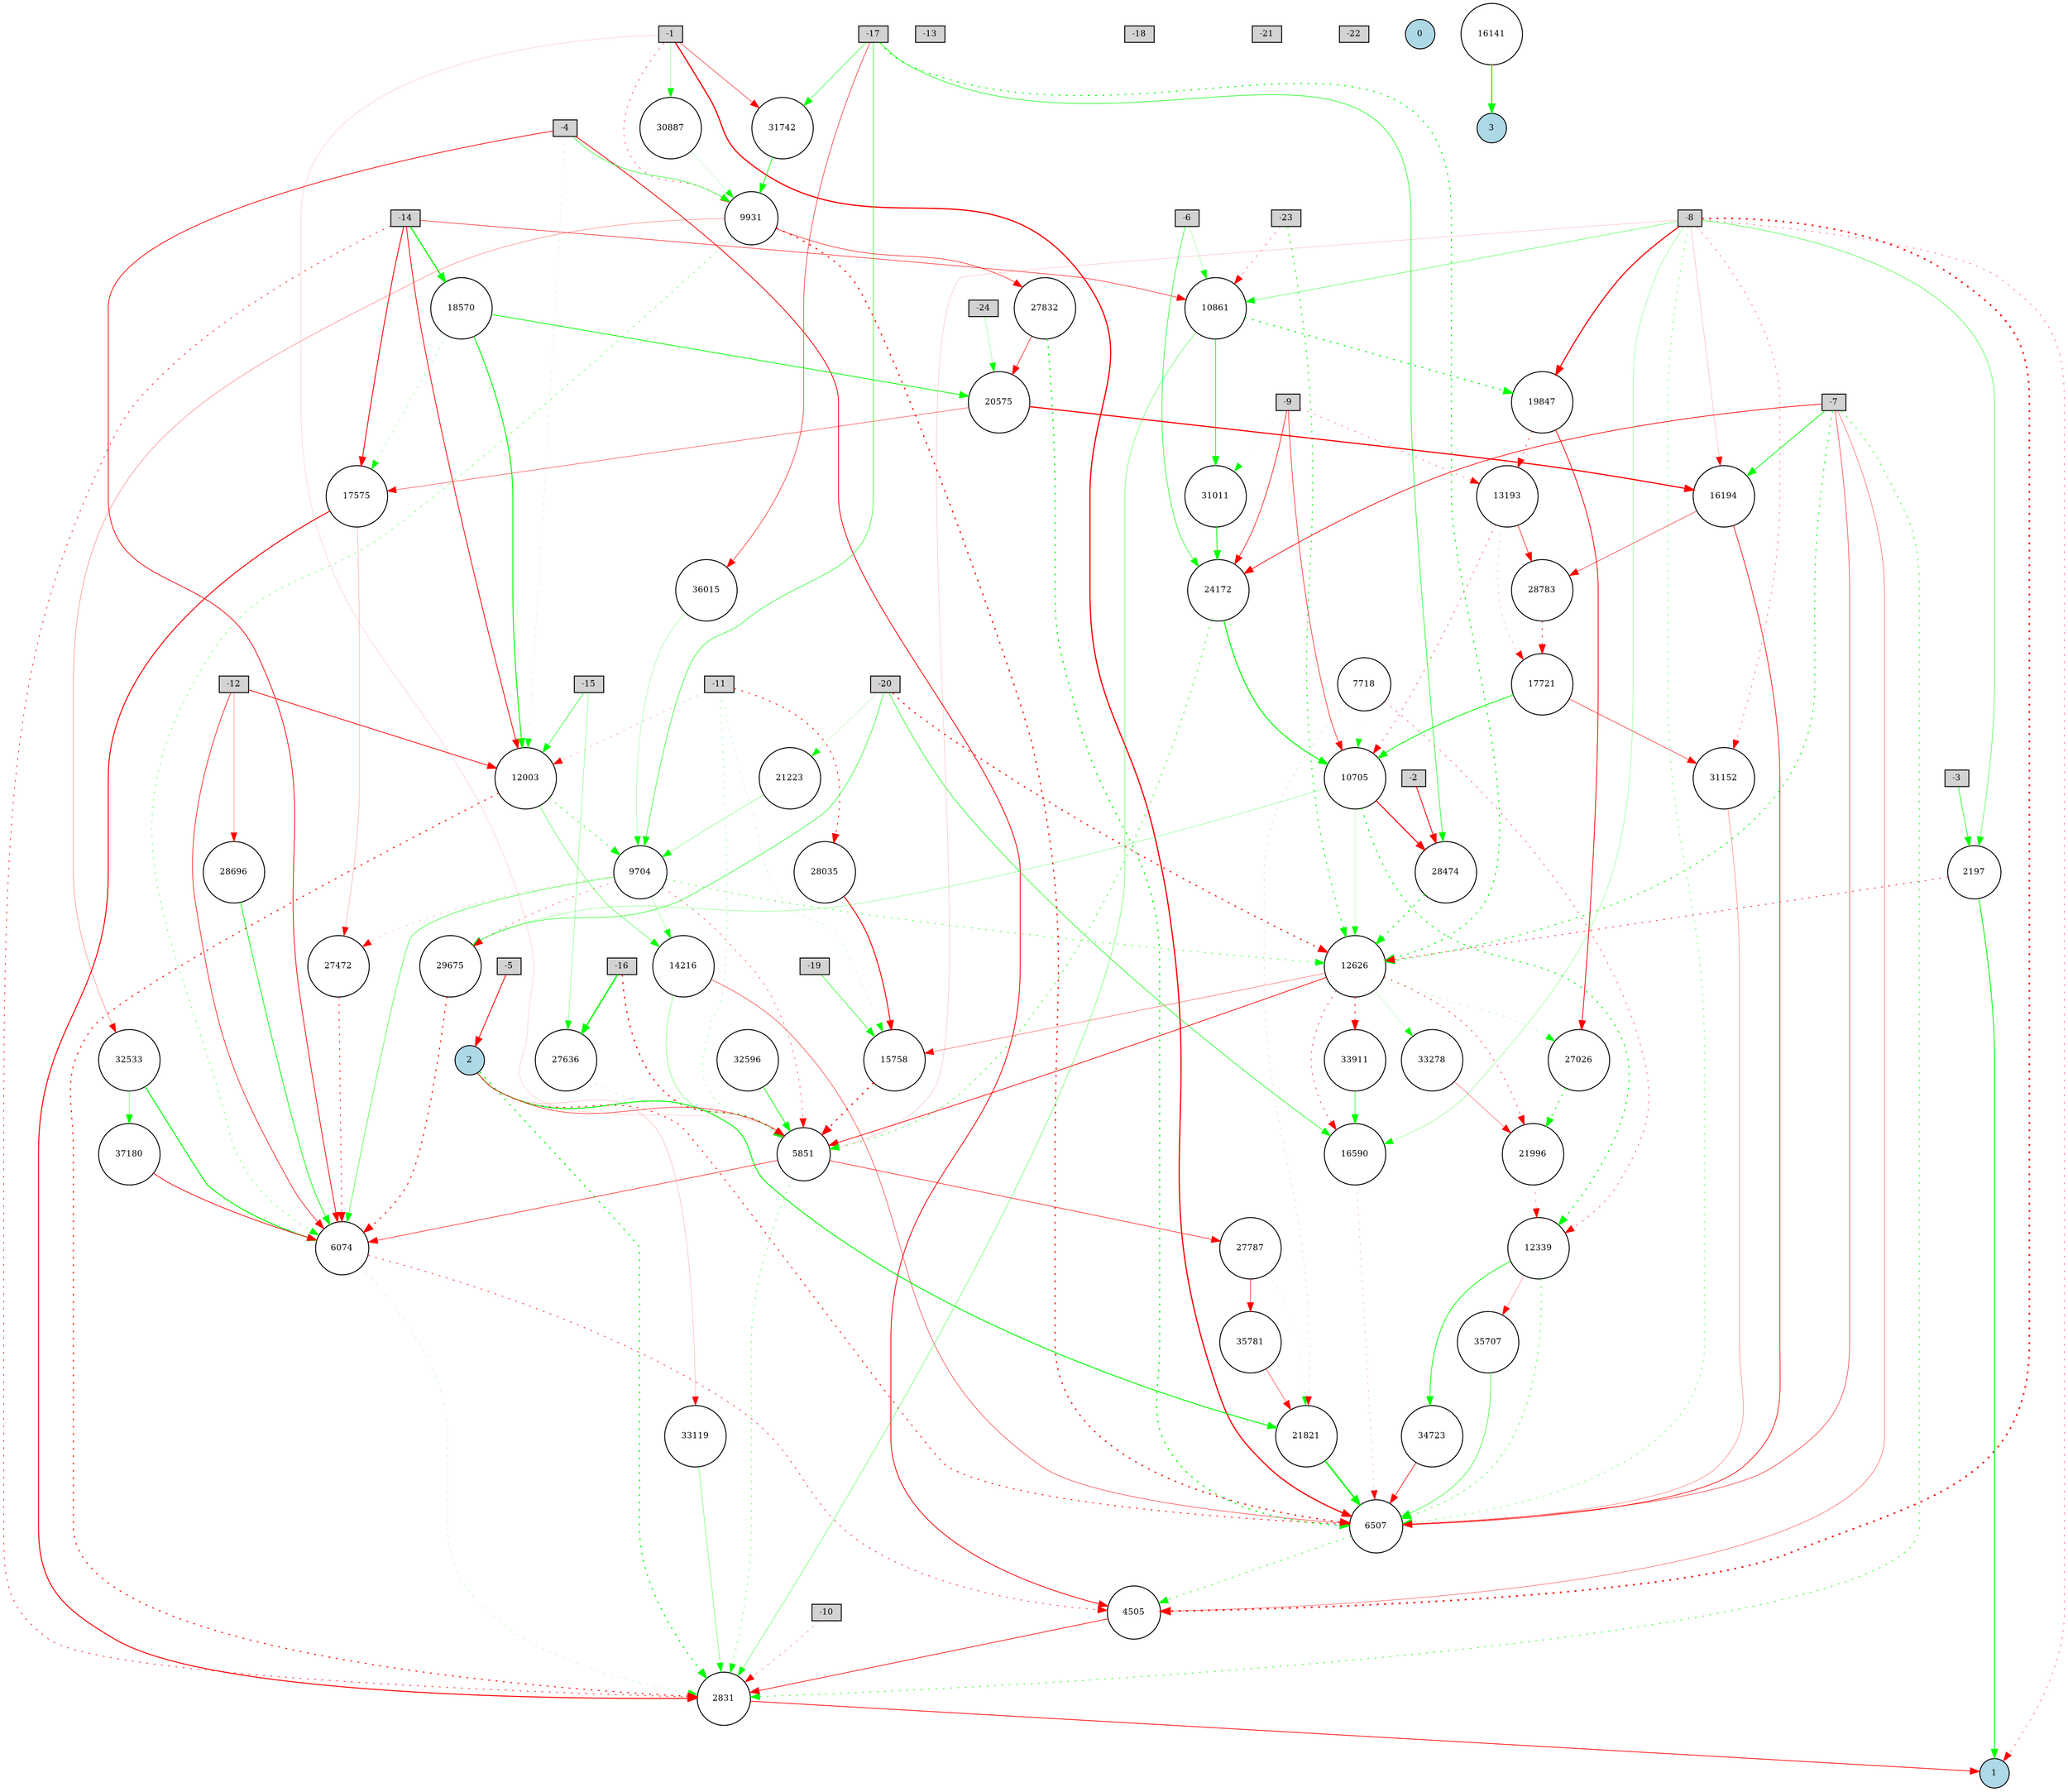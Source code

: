 digraph {
	node [fontsize=9 height=0.2 shape=circle width=0.2]
	-1 [fillcolor=lightgray shape=box style=filled]
	-2 [fillcolor=lightgray shape=box style=filled]
	-3 [fillcolor=lightgray shape=box style=filled]
	-4 [fillcolor=lightgray shape=box style=filled]
	-5 [fillcolor=lightgray shape=box style=filled]
	-6 [fillcolor=lightgray shape=box style=filled]
	-7 [fillcolor=lightgray shape=box style=filled]
	-8 [fillcolor=lightgray shape=box style=filled]
	-9 [fillcolor=lightgray shape=box style=filled]
	-10 [fillcolor=lightgray shape=box style=filled]
	-11 [fillcolor=lightgray shape=box style=filled]
	-12 [fillcolor=lightgray shape=box style=filled]
	-13 [fillcolor=lightgray shape=box style=filled]
	-14 [fillcolor=lightgray shape=box style=filled]
	-15 [fillcolor=lightgray shape=box style=filled]
	-16 [fillcolor=lightgray shape=box style=filled]
	-17 [fillcolor=lightgray shape=box style=filled]
	-18 [fillcolor=lightgray shape=box style=filled]
	-19 [fillcolor=lightgray shape=box style=filled]
	-20 [fillcolor=lightgray shape=box style=filled]
	-21 [fillcolor=lightgray shape=box style=filled]
	-22 [fillcolor=lightgray shape=box style=filled]
	-23 [fillcolor=lightgray shape=box style=filled]
	-24 [fillcolor=lightgray shape=box style=filled]
	0 [fillcolor=lightblue style=filled]
	1 [fillcolor=lightblue style=filled]
	2 [fillcolor=lightblue style=filled]
	3 [fillcolor=lightblue style=filled]
	28035 [fillcolor=white style=filled]
	19847 [fillcolor=white style=filled]
	14216 [fillcolor=white style=filled]
	13193 [fillcolor=white style=filled]
	18570 [fillcolor=white style=filled]
	27787 [fillcolor=white style=filled]
	16141 [fillcolor=white style=filled]
	15758 [fillcolor=white style=filled]
	2831 [fillcolor=white style=filled]
	27026 [fillcolor=white style=filled]
	2197 [fillcolor=white style=filled]
	32533 [fillcolor=white style=filled]
	28696 [fillcolor=white style=filled]
	4505 [fillcolor=white style=filled]
	34723 [fillcolor=white style=filled]
	31011 [fillcolor=white style=filled]
	7718 [fillcolor=white style=filled]
	17575 [fillcolor=white style=filled]
	30887 [fillcolor=white style=filled]
	36015 [fillcolor=white style=filled]
	31152 [fillcolor=white style=filled]
	12339 [fillcolor=white style=filled]
	27832 [fillcolor=white style=filled]
	17721 [fillcolor=white style=filled]
	6074 [fillcolor=white style=filled]
	28474 [fillcolor=white style=filled]
	37180 [fillcolor=white style=filled]
	21821 [fillcolor=white style=filled]
	16194 [fillcolor=white style=filled]
	35781 [fillcolor=white style=filled]
	9931 [fillcolor=white style=filled]
	16590 [fillcolor=white style=filled]
	27472 [fillcolor=white style=filled]
	10705 [fillcolor=white style=filled]
	12626 [fillcolor=white style=filled]
	32596 [fillcolor=white style=filled]
	31742 [fillcolor=white style=filled]
	5851 [fillcolor=white style=filled]
	33119 [fillcolor=white style=filled]
	20575 [fillcolor=white style=filled]
	12003 [fillcolor=white style=filled]
	21223 [fillcolor=white style=filled]
	9704 [fillcolor=white style=filled]
	6507 [fillcolor=white style=filled]
	21996 [fillcolor=white style=filled]
	29675 [fillcolor=white style=filled]
	24172 [fillcolor=white style=filled]
	10861 [fillcolor=white style=filled]
	28783 [fillcolor=white style=filled]
	27636 [fillcolor=white style=filled]
	33911 [fillcolor=white style=filled]
	35707 [fillcolor=white style=filled]
	33278 [fillcolor=white style=filled]
	12626 -> 33911 [color=red penwidth=0.9057051721078011 style=dotted]
	-7 -> 6507 [color=red penwidth=0.48810325368659613 style=solid]
	12626 -> 21996 [color=red penwidth=0.5391791346995201 style=dotted]
	13193 -> 28783 [color=red penwidth=0.5843251147788923 style=solid]
	12626 -> 5851 [color=red penwidth=0.7497185702069391 style=solid]
	27472 -> 6074 [color=red penwidth=0.7377928919002342 style=dotted]
	-4 -> 12003 [color=green penwidth=0.1827394174124257 style=dotted]
	2831 -> 1 [color=red penwidth=0.7645936268845922 style=solid]
	-1 -> 9931 [color=red penwidth=0.49420456458671913 style=dotted]
	-16 -> 5851 [color=red penwidth=1.2705161337741417 style=dotted]
	10861 -> 19847 [color=green penwidth=1.1679691934384149 style=dotted]
	36015 -> 9704 [color=green penwidth=0.2053719522533854 style=solid]
	9931 -> 32533 [color=red penwidth=0.2698580179123943 style=solid]
	-7 -> 16194 [color=green penwidth=0.7902944965681626 style=solid]
	-4 -> 6074 [color=red penwidth=0.7728021658722415 style=solid]
	-8 -> 6507 [color=green penwidth=0.4181238186999984 style=dotted]
	2197 -> 12626 [color=red penwidth=0.6665934538086457 style=dotted]
	9704 -> 6074 [color=green penwidth=0.4741933995008675 style=solid]
	-17 -> 28474 [color=green penwidth=0.5978043869478531 style=solid]
	-1 -> 6507 [color=red penwidth=1.305528006106541 style=solid]
	6507 -> 4505 [color=green penwidth=0.622376824216864 style=dotted]
	-14 -> 12003 [color=red penwidth=0.8094486450361414 style=solid]
	9931 -> 6507 [color=red penwidth=1.2770934628061477 style=dotted]
	-1 -> 5851 [color=red penwidth=0.11361864334364348 style=solid]
	-4 -> 4505 [color=red penwidth=0.8385501128384433 style=solid]
	-7 -> 4505 [color=red penwidth=0.35684891082236103 style=solid]
	12003 -> 9704 [color=green penwidth=0.7717171565729494 style=dotted]
	-9 -> 10705 [color=red penwidth=0.5727709855802009 style=solid]
	12339 -> 34723 [color=green penwidth=0.7420885454099168 style=solid]
	12626 -> 27026 [color=green penwidth=0.2515566130790471 style=dotted]
	6074 -> 4505 [color=red penwidth=0.6255830025411381 style=dotted]
	28474 -> 12626 [color=green penwidth=1.0303956876929667 style=dotted]
	16590 -> 6507 [color=red penwidth=0.20343674660487082 style=dotted]
	10705 -> 12626 [color=green penwidth=0.15623046221193104 style=solid]
	31152 -> 6507 [color=red penwidth=0.28089523482229356 style=solid]
	13193 -> 10705 [color=red penwidth=0.4545769407131748 style=dotted]
	17575 -> 2831 [color=red penwidth=1.039363704811881 style=solid]
	-8 -> 19847 [color=red penwidth=1.2312867475841769 style=solid]
	-12 -> 28696 [color=red penwidth=0.24842172794647535 style=solid]
	-19 -> 15758 [color=green penwidth=0.5460363661790406 style=solid]
	-16 -> 27636 [color=green penwidth=1.4600512240586494 style=solid]
	16194 -> 6507 [color=red penwidth=0.7008164500075034 style=solid]
	-7 -> 24172 [color=red penwidth=0.7428224160692445 style=solid]
	21821 -> 6507 [color=green penwidth=1.577339818843699 style=solid]
	-8 -> 4505 [color=red penwidth=1.7135956319767283 style=dotted]
	9704 -> 14216 [color=green penwidth=0.23969736763713678 style=solid]
	24172 -> 10705 [color=green penwidth=1.0784988137258213 style=solid]
	35707 -> 6507 [color=green penwidth=0.5030549542243763 style=solid]
	-20 -> 29675 [color=green penwidth=0.5244705497531889 style=solid]
	37180 -> 6074 [color=red penwidth=0.7640606313854351 style=solid]
	27832 -> 6507 [color=green penwidth=1.2523187405369587 style=dotted]
	9704 -> 27472 [color=red penwidth=0.18814273665925058 style=dotted]
	35781 -> 21821 [color=red penwidth=0.4204158787703711 style=solid]
	-11 -> 15758 [color=green penwidth=0.20443523468747232 style=dotted]
	31742 -> 9931 [color=green penwidth=0.7058120023058068 style=solid]
	2 -> 21821 [color=green penwidth=0.9879607510197983 style=solid]
	32533 -> 6074 [color=green penwidth=1.0390598017791428 style=solid]
	7718 -> 21821 [color=red penwidth=0.15447952466718834 style=dotted]
	10861 -> 31011 [color=green penwidth=0.8051304305643354 style=solid]
	-14 -> 2831 [color=red penwidth=0.6775673803753591 style=dotted]
	-17 -> 31742 [color=green penwidth=0.4824902690947459 style=solid]
	12626 -> 16590 [color=red penwidth=0.5693004280947015 style=dotted]
	28696 -> 6074 [color=green penwidth=0.7502089810638296 style=solid]
	-11 -> 12003 [color=red penwidth=0.23257543226246363 style=dotted]
	15758 -> 5851 [color=red penwidth=1.3511390662830343 style=dotted]
	33911 -> 16590 [color=green penwidth=0.5434207719233954 style=solid]
	32596 -> 5851 [color=green penwidth=0.7554459735643643 style=solid]
	9931 -> 27832 [color=red penwidth=0.5477891217505209 style=solid]
	2 -> 5851 [color=red penwidth=0.5139251225255893 style=solid]
	27787 -> 35781 [color=red penwidth=0.550691416716006 style=solid]
	18570 -> 20575 [color=green penwidth=0.808364676613758 style=solid]
	6074 -> 2831 [color=green penwidth=0.2066468049650677 style=dotted]
	-14 -> 10861 [color=red penwidth=0.5345234765530282 style=solid]
	-2 -> 28474 [color=red penwidth=0.8813056426324654 style=solid]
	20575 -> 17575 [color=red penwidth=0.40642799262720586 style=solid]
	-12 -> 12003 [color=red penwidth=0.8013969876316277 style=solid]
	2 -> 33119 [color=red penwidth=0.15828092437393862 style=solid]
	10705 -> 29675 [color=green penwidth=0.24799484285393258 style=solid]
	2 -> 6507 [color=red penwidth=0.8781392970567766 style=dotted]
	34723 -> 6507 [color=red penwidth=0.6781372824639131 style=solid]
	-24 -> 20575 [color=green penwidth=0.2563136382749408 style=solid]
	27787 -> 21821 [color=green penwidth=0.13754307790887024 style=dotted]
	27026 -> 21996 [color=green penwidth=0.9349975871004526 style=dotted]
	-8 -> 1 [color=red penwidth=0.40392757084588293 style=dotted]
	29675 -> 6074 [color=red penwidth=1.035649696809174 style=dotted]
	32533 -> 37180 [color=green penwidth=0.3830022684269576 style=solid]
	9704 -> 12626 [color=green penwidth=0.5377703550019529 style=dotted]
	-4 -> 9931 [color=green penwidth=0.5055980866039567 style=solid]
	10705 -> 28474 [color=red penwidth=1.1104182762360821 style=solid]
	9704 -> 5851 [color=red penwidth=0.4483958881142288 style=dotted]
	-6 -> 10861 [color=green penwidth=0.19638379455741722 style=solid]
	28035 -> 15758 [color=red penwidth=0.9915285100502114 style=solid]
	-12 -> 6074 [color=red penwidth=0.642363887431137 style=solid]
	7718 -> 12339 [color=red penwidth=0.45866183700737384 style=dotted]
	-14 -> 17575 [color=red penwidth=0.9001002123322573 style=solid]
	5851 -> 6074 [color=red penwidth=0.5581643923249043 style=solid]
	24172 -> 5851 [color=green penwidth=0.6241738898566995 style=dotted]
	16141 -> 3 [color=green penwidth=1.1038175485953081 style=solid]
	2197 -> 1 [color=green penwidth=0.8634358954009952 style=solid]
	14216 -> 6507 [color=red penwidth=0.4497920315161785 style=solid]
	10861 -> 2831 [color=green penwidth=0.3549864516741774 style=solid]
	-10 -> 2831 [color=red penwidth=0.35090277099475864 style=dotted]
	12339 -> 35707 [color=red penwidth=0.23596050166683377 style=solid]
	21996 -> 12339 [color=red penwidth=0.32717292217876454 style=dotted]
	9931 -> 6074 [color=green penwidth=0.44048244665960656 style=dotted]
	-7 -> 2831 [color=green penwidth=0.6519771277029109 style=dotted]
	4505 -> 2831 [color=red penwidth=0.6969094007793182 style=solid]
	-23 -> 12626 [color=green penwidth=0.8666183361087302 style=dotted]
	-5 -> 2 [color=red penwidth=0.8867389424781434 style=solid]
	14216 -> 5851 [color=green penwidth=0.2996116091943156 style=solid]
	12003 -> 2831 [color=red penwidth=1.0427373490938858 style=dotted]
	21223 -> 9704 [color=green penwidth=0.26737240569465415 style=solid]
	13193 -> 17721 [color=red penwidth=0.21571853706782168 style=dotted]
	12003 -> 14216 [color=green penwidth=0.38842406471359014 style=solid]
	-14 -> 18570 [color=green penwidth=1.2535312272999974 style=solid]
	33119 -> 2831 [color=green penwidth=0.3445100174774128 style=solid]
	33278 -> 21996 [color=red penwidth=0.3226518657739777 style=solid]
	17721 -> 31152 [color=red penwidth=0.49755122635174476 style=solid]
	-3 -> 2197 [color=green penwidth=0.6362865445840626 style=solid]
	28783 -> 17721 [color=red penwidth=0.7573878030390945 style=dotted]
	18570 -> 17575 [color=green penwidth=0.3090167374620741 style=dotted]
	5851 -> 2831 [color=green penwidth=0.4196861672491843 style=dotted]
	-8 -> 5851 [color=red penwidth=0.13420199494861212 style=solid]
	-1 -> 31742 [color=red penwidth=0.46988523699365725 style=solid]
	12626 -> 15758 [color=red penwidth=0.3374918530129757 style=solid]
	-9 -> 13193 [color=red penwidth=0.3661374936035253 style=dotted]
	-17 -> 36015 [color=red penwidth=0.5248536477709519 style=solid]
	-9 -> 31011 [color=green penwidth=0.14901580367013334 style=dotted]
	17721 -> 10705 [color=green penwidth=0.8801743525256464 style=solid]
	-17 -> 9704 [color=green penwidth=0.5212142545684996 style=solid]
	19847 -> 27026 [color=red penwidth=0.8106556569462473 style=solid]
	-17 -> 12626 [color=green penwidth=1.0428637365293691 style=dotted]
	30887 -> 9931 [color=green penwidth=0.13130948642547693 style=solid]
	16194 -> 28783 [color=red penwidth=0.4523445420972302 style=solid]
	-15 -> 27636 [color=green penwidth=0.2720033908389258 style=solid]
	-11 -> 28035 [color=red penwidth=0.8396568078028405 style=dotted]
	-8 -> 2197 [color=green penwidth=0.4361883428299136 style=solid]
	12339 -> 6507 [color=green penwidth=0.5465714180639709 style=dotted]
	27636 -> 5851 [color=red penwidth=0.14017407364297324 style=dotted]
	19847 -> 13193 [color=red penwidth=0.6153941734660614 style=dotted]
	-23 -> 10861 [color=red penwidth=0.41352476526577375 style=dotted]
	-9 -> 24172 [color=red penwidth=0.6444678017082831 style=solid]
	10705 -> 12339 [color=green penwidth=1.0446166649350281 style=dotted]
	31011 -> 24172 [color=green penwidth=0.820333203375356 style=solid]
	-20 -> 16590 [color=green penwidth=0.5857312976947976 style=solid]
	-8 -> 16590 [color=green penwidth=0.23947122095553797 style=solid]
	-7 -> 12626 [color=green penwidth=0.9071261040057189 style=dotted]
	-1 -> 30887 [color=green penwidth=0.268323466340236 style=solid]
	-8 -> 31152 [color=red penwidth=0.3907018216910283 style=dotted]
	-20 -> 21223 [color=green penwidth=0.1497473299551676 style=solid]
	9704 -> 29675 [color=red penwidth=0.4009991362393591 style=dotted]
	-11 -> 5851 [color=green penwidth=0.29720221856120554 style=dotted]
	-20 -> 12626 [color=red penwidth=1.1644303780219039 style=dotted]
	-15 -> 12003 [color=green penwidth=0.5313974619488346 style=solid]
	17575 -> 27472 [color=red penwidth=0.18194469465693103 style=solid]
	-8 -> 16194 [color=red penwidth=0.15865710628399002 style=solid]
	20575 -> 16194 [color=red penwidth=1.2449414883871848 style=solid]
	2 -> 2831 [color=green penwidth=1.1519573879189042 style=dotted]
	-8 -> 10861 [color=green penwidth=0.3804359015689136 style=solid]
	7718 -> 10705 [color=green penwidth=0.12795709307353262 style=dotted]
	12626 -> 33278 [color=green penwidth=0.13373620222837782 style=solid]
	18570 -> 12003 [color=green penwidth=0.98281048749639 style=solid]
	-6 -> 24172 [color=green penwidth=0.5602043150806495 style=solid]
	27832 -> 20575 [color=red penwidth=0.5676786381399896 style=solid]
	5851 -> 27787 [color=red penwidth=0.5736211070468766 style=solid]
}
